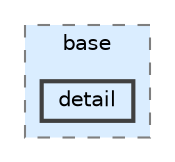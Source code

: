 digraph "src/include/cpp-toolbox/base/detail"
{
 // LATEX_PDF_SIZE
  bgcolor="transparent";
  edge [fontname=Helvetica,fontsize=10,labelfontname=Helvetica,labelfontsize=10];
  node [fontname=Helvetica,fontsize=10,shape=box,height=0.2,width=0.4];
  compound=true
  subgraph clusterdir_175064ea02679cf4c3a50b5407502295 {
    graph [ bgcolor="#daedff", pencolor="grey50", label="base", fontname=Helvetica,fontsize=10 style="filled,dashed", URL="dir_175064ea02679cf4c3a50b5407502295.html",tooltip=""]
  dir_2c96e2fb1f12d04797bba428c25fbdc2 [label="detail", fillcolor="#daedff", color="grey25", style="filled,bold", URL="dir_2c96e2fb1f12d04797bba428c25fbdc2.html",tooltip=""];
  }
}
